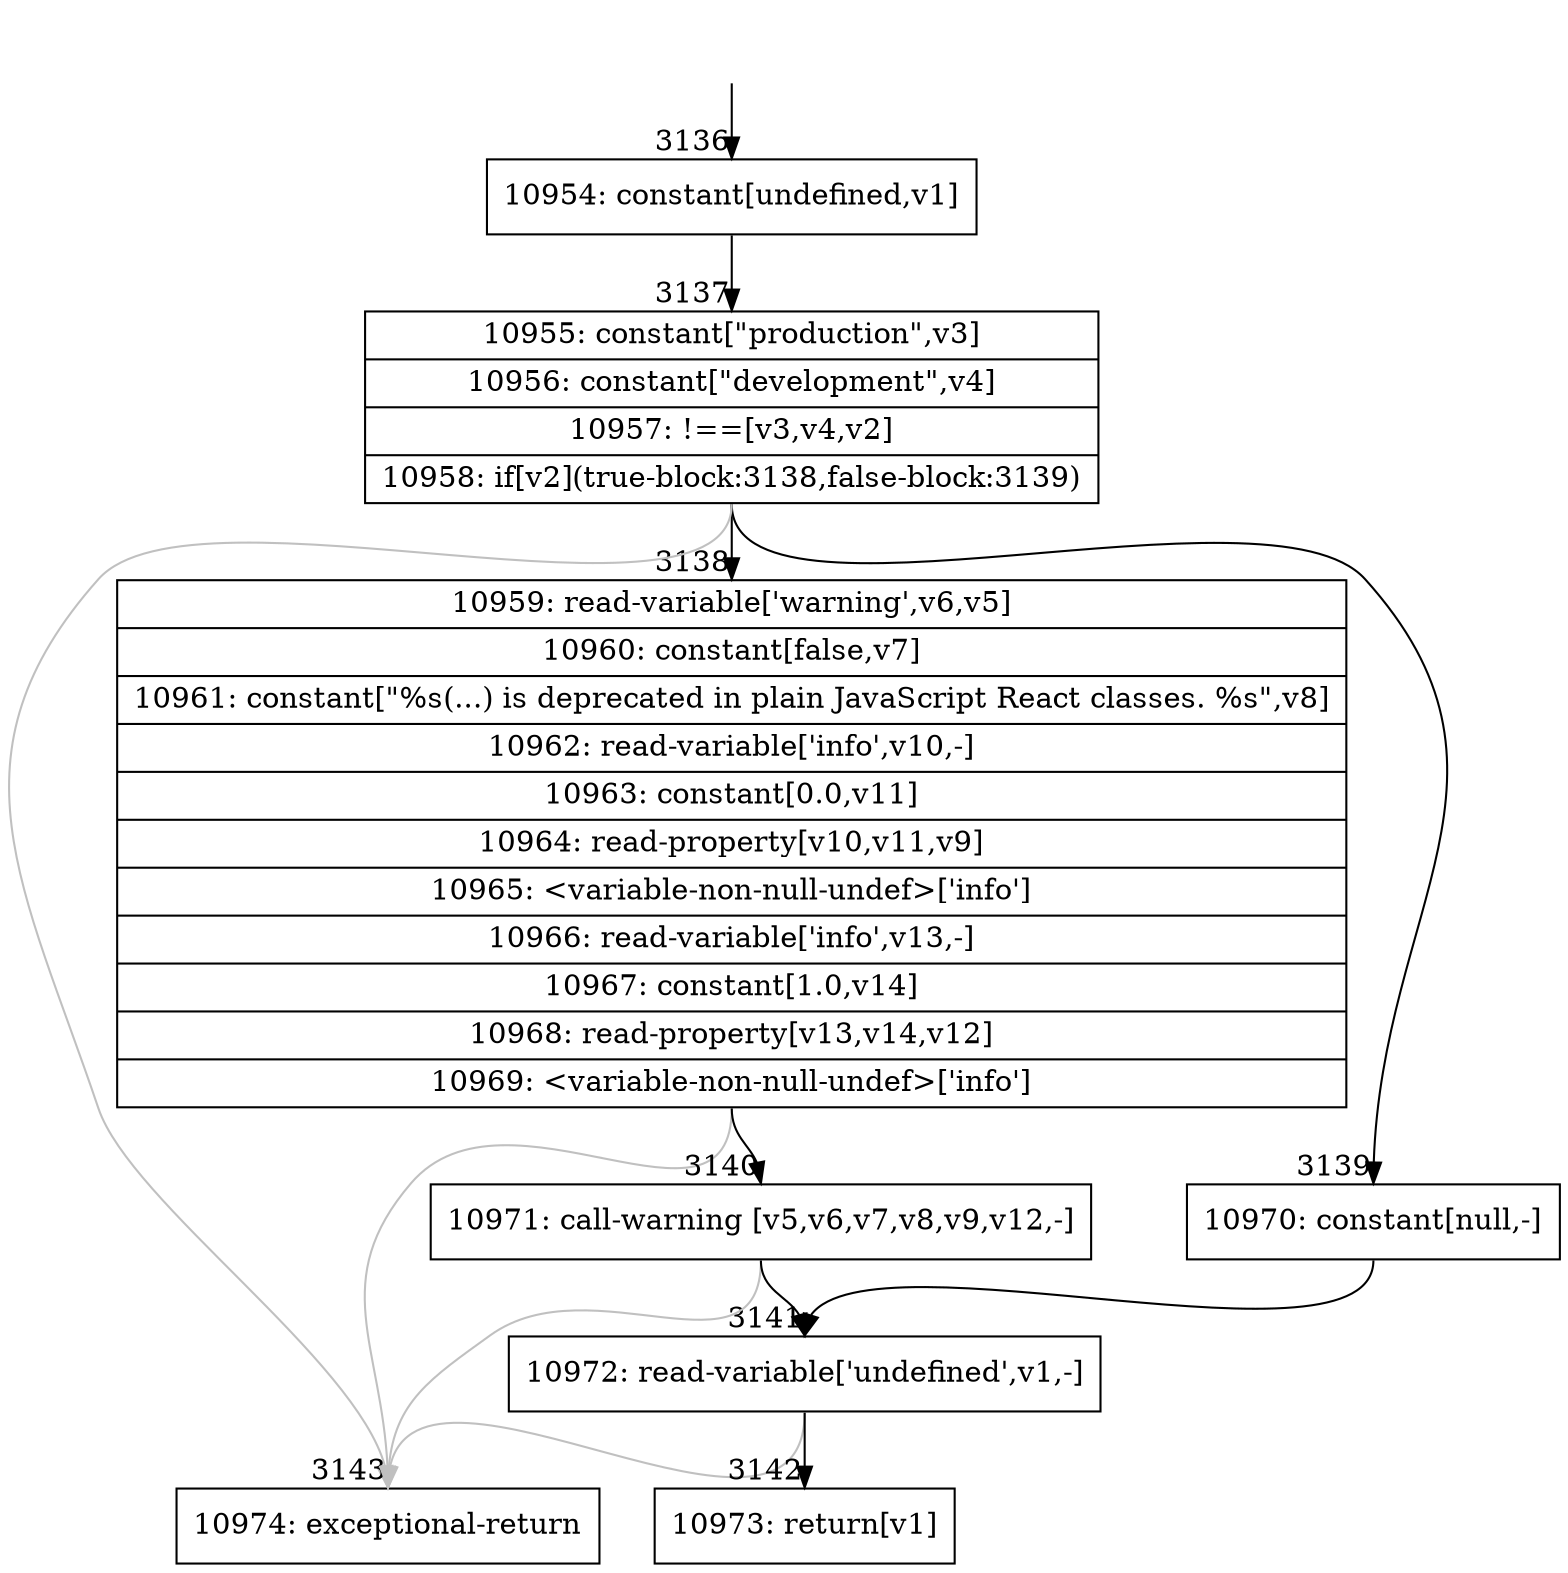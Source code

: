 digraph {
rankdir="TD"
BB_entry226[shape=none,label=""];
BB_entry226 -> BB3136 [tailport=s, headport=n, headlabel="    3136"]
BB3136 [shape=record label="{10954: constant[undefined,v1]}" ] 
BB3136 -> BB3137 [tailport=s, headport=n, headlabel="      3137"]
BB3137 [shape=record label="{10955: constant[\"production\",v3]|10956: constant[\"development\",v4]|10957: !==[v3,v4,v2]|10958: if[v2](true-block:3138,false-block:3139)}" ] 
BB3137 -> BB3138 [tailport=s, headport=n, headlabel="      3138"]
BB3137 -> BB3139 [tailport=s, headport=n, headlabel="      3139"]
BB3137 -> BB3143 [tailport=s, headport=n, color=gray, headlabel="      3143"]
BB3138 [shape=record label="{10959: read-variable['warning',v6,v5]|10960: constant[false,v7]|10961: constant[\"%s(...) is deprecated in plain JavaScript React classes. %s\",v8]|10962: read-variable['info',v10,-]|10963: constant[0.0,v11]|10964: read-property[v10,v11,v9]|10965: \<variable-non-null-undef\>['info']|10966: read-variable['info',v13,-]|10967: constant[1.0,v14]|10968: read-property[v13,v14,v12]|10969: \<variable-non-null-undef\>['info']}" ] 
BB3138 -> BB3140 [tailport=s, headport=n, headlabel="      3140"]
BB3138 -> BB3143 [tailport=s, headport=n, color=gray]
BB3139 [shape=record label="{10970: constant[null,-]}" ] 
BB3139 -> BB3141 [tailport=s, headport=n, headlabel="      3141"]
BB3140 [shape=record label="{10971: call-warning [v5,v6,v7,v8,v9,v12,-]}" ] 
BB3140 -> BB3141 [tailport=s, headport=n]
BB3140 -> BB3143 [tailport=s, headport=n, color=gray]
BB3141 [shape=record label="{10972: read-variable['undefined',v1,-]}" ] 
BB3141 -> BB3142 [tailport=s, headport=n, headlabel="      3142"]
BB3141 -> BB3143 [tailport=s, headport=n, color=gray]
BB3142 [shape=record label="{10973: return[v1]}" ] 
BB3143 [shape=record label="{10974: exceptional-return}" ] 
//#$~ 6064
}
